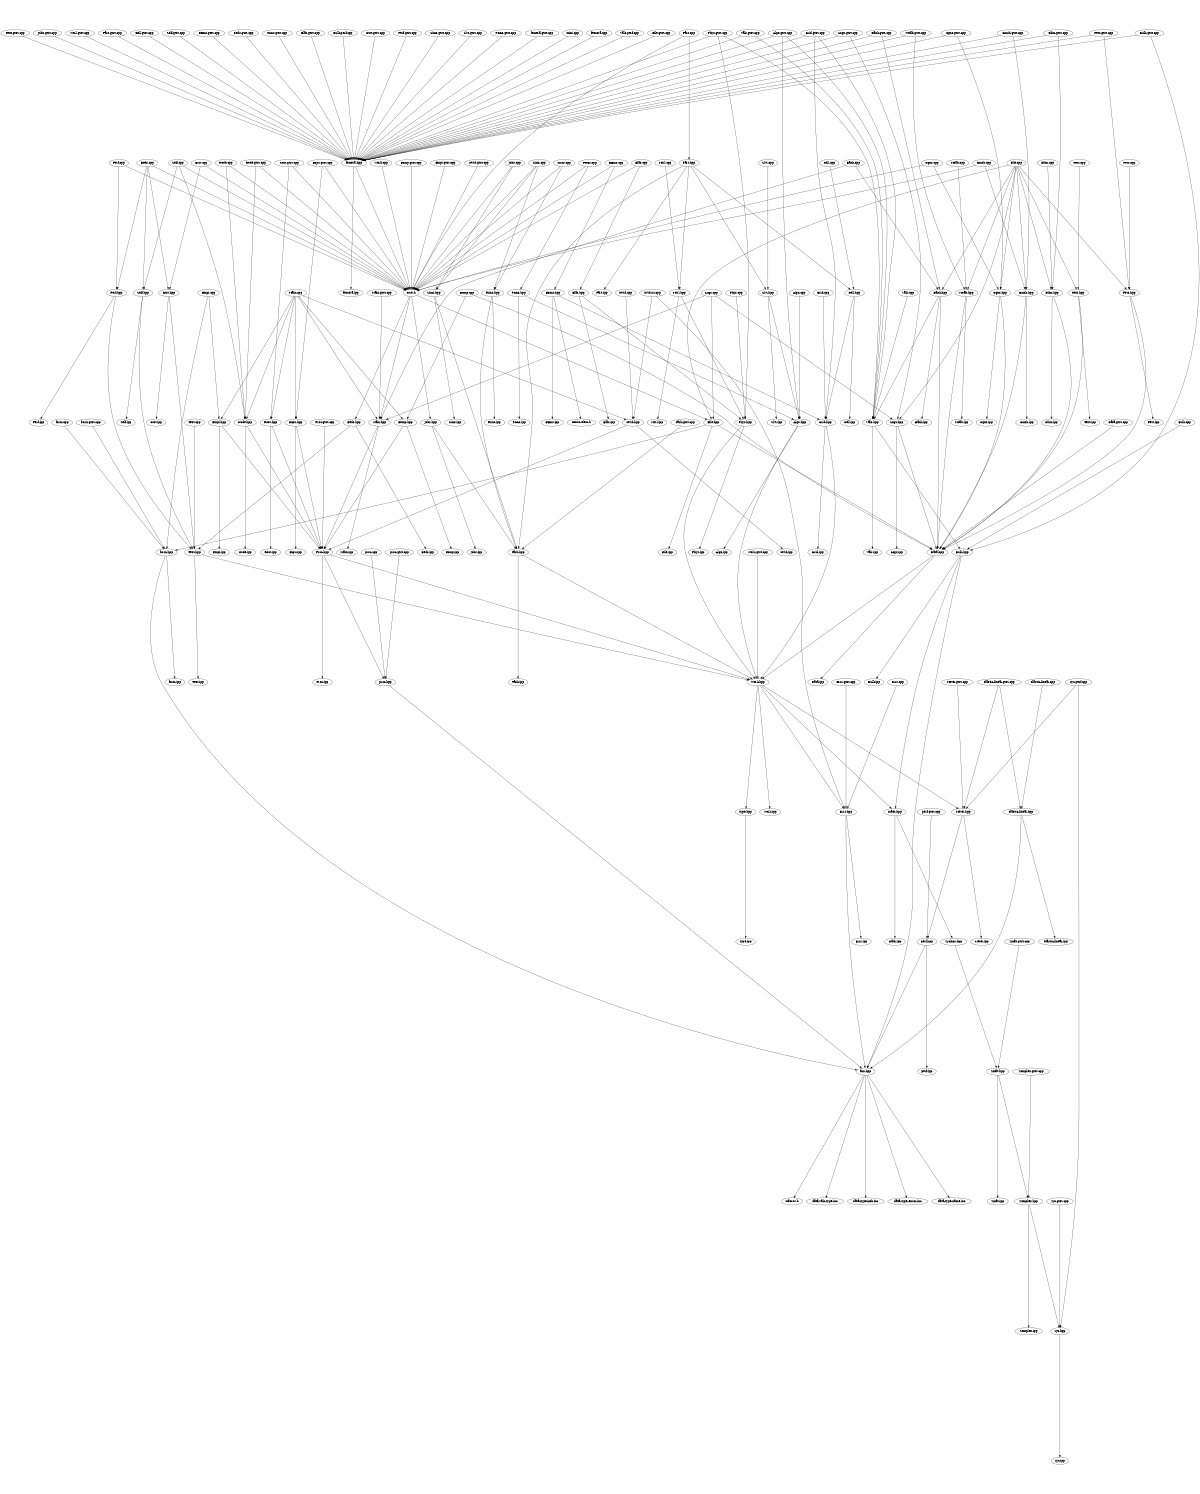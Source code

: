 digraph "source tree" {
    overlap=scale;
    size="8,10";
    ratio="fill";
    fontsize="16";
    fontname="Helvetica";
	clusterrank="local";
	"Logs.hpp" -> "Logs.ipp"
	"Bulk.perf.cpp" -> "femera.hpp"
	"elastic-linear.gtst.cpp" -> "Meter.hpp"
	"Bank.hpp" -> "Data.hpp"
	"proc.gtst.cpp" -> "proc.hpp"
	"Algo.cpp" -> "Algo.hpp"
	"Elas.hpp" -> "Phys.hpp"
	"Task.hpp" -> "Task.ipp"
	"femera.hpp" -> "femera.ipp"
	"Dlim.cpp" -> "Dlim.hpp"
	"Algo.gtst.cpp" -> "femera.hpp"
	"Proc.hpp" -> "Work.hpp"
	"Proc.hpp" -> "proc.hpp"
	"Phys.gtst.cpp" -> "Vals.hpp"
	"Work.hpp" -> "Errs.hpp"
	"Beds.cpp" -> "Perf.hpp"
	"fmr.hpp" -> "data-vals-type.inc"
	"Phys.gtst.cpp" -> "femera.hpp"
	"Cgns.hpp" -> "Cgns.ipp"
	"zyc.perf.cpp" -> "zyc.hpp"
	"Moab.hpp" -> "Moab.ipp"
	"Perf.hpp" -> "Perf.ipp"
	"Main.cpp" -> "Fmpi.hpp"
	"elastic-linear.cpp" -> "elastic-linear.hpp"
	"Fomp.cpp" -> "Data.hpp"
	"Beds.hpp" -> "Test.hpp"
	"proc.cpp" -> "proc.hpp"
	"Test.hpp" -> "Test.ipp"
	"Meter.hpp" -> "Meter.ipp"
	"Cgns.hpp" -> "Data.hpp"
	"Fmpi.hpp" -> "Proc.hpp"
	"Cgns.gtst.cpp" -> "Cgns.hpp"
	"Main.cpp" -> "Root.hpp"
	"Jobs.cpp" -> "Sims.hpp"
	"Fomp.hpp" -> "Proc.hpp"
	"Logs.gtst.cpp" -> "femera.hpp"
	"Gtst.gtst.cpp" -> "femera.hpp"
	"perf.hpp" -> "fmr.hpp"
	"Vals.cpp" -> "Vals.hpp"
	"File.hpp" -> "Data.hpp"
	"Root.gtst.cpp" -> "Root.hpp"
	"Work.gtst.cpp" -> "Work.hpp"
	"Gmsh.cpp" -> "Gmsh.hpp"
	"Runs.cpp" -> "core.h"
	"Gmsh.hpp" -> "Gmsh.ipp"
	"PCGs.hpp" -> "Algo.hpp"
	"Work.hpp" -> "math.hpp"
	"Part.hpp" -> "Mtrl.hpp"
	"Work.hpp" -> "type.hpp"
	"Slvr.cpp" -> "Slvr.hpp"
	"Bulk.hpp" -> "math.hpp"
	"Node.gtst.cpp" -> "core.h"
	"Zmat.gtst.cpp" -> "Zmat.hpp"
	"core.h" -> "File.hpp"
	"Pets.hpp" -> "Data.hpp"
	"Test.hpp" -> "Work.hpp"
	"Fmpi.hpp" -> "Fmpi.ipp"
	"Vals.hpp" -> "Bulk.hpp"
	"Bulk.hpp" -> "fmr.hpp"
	"Jobs.hpp" -> "Jobs.ipp"
	"Text.hpp" -> "Data.hpp"
	"Dlim.hpp" -> "Data.hpp"
	"Beds.cpp" -> "Gtst.hpp"
	"PCGs.cpp" -> "core.h"
	"zyclops.hpp" -> "Zmat.hpp"
	"Vals.hpp" -> "Vals.ipp"
	"Bank.hpp" -> "Vals.hpp"
	"Part.hpp" -> "Task.hpp"
	"Beds.cpp" -> "core.h"
	"Nvid.gtst.cpp" -> "core.h"
	"Grid.hpp" -> "Grid.ipp"
	"FEms.cpp" -> "FEms.hpp"
	"Nvid.cpp" -> "Nvid.hpp"
	"FEms.cpp" -> "core.h"
	"Main.hpp" -> "Proc.hpp"
	"Perf.gtst.cpp" -> "femera.hpp"
	"Gmsh.gtst.cpp" -> "Gmsh.hpp"
	"Phys.cpp" -> "Phys.hpp"
	"nvid.cu.cpp" -> "Errs.hpp"
	"Sims.gtst.cpp" -> "femera.hpp"
	"Slvr.gtst.cpp" -> "femera.hpp"
	"Data.hpp" -> "Work.hpp"
	"Runs.hpp" -> "Runs.ipp"
	"Proc.hpp" -> "Proc.ipp"
	"Logs.cpp" -> "Main.hpp"
	"Zmat.hpp" -> "Zmat.ipp"
	"PCGs.gtst.cpp" -> "femera.hpp"
	"Nvid.hpp" -> "Nvid.ipp"
	"Sims.cpp" -> "Runs.hpp"
	"Main.cpp" -> "Fcpu.hpp"
	"core.h" -> "Jobs.hpp"
	"Fomp.cpp" -> "Fomp.hpp"
	"Dlim.gtst.cpp" -> "femera.hpp"
	"Work.cpp" -> "core.h"
	"Pets.gtst.cpp" -> "Pets.hpp"
	"Vals.gtst.cpp" -> "Vals.hpp"
	"File.cpp" -> "Logs.hpp"
	"Work.hpp" -> "Meter.hpp"
	"PCGs.hpp" -> "PCGs.ipp"
	"Beds.cpp" -> "Self.hpp"
	"Perf.cpp" -> "Perf.hpp"
	"fmr.hpp" -> "data-type-info.inc"
	"Zomplex.gtst.cpp" -> "Zomplex.hpp"
	"form.hpp" -> "form.ipp"
	"Pets.gtst.cpp" -> "femera.hpp"
	"Node.hpp" -> "Node.ipp"
	"fmr.hpp" -> "data-type-enum.inc"
	"Elas.cpp" -> "core.h"
	"perf.gtst.cpp" -> "perf.hpp"
	"PCGs.cpp" -> "PCGs.hpp"
	"Perf.hpp" -> "Test.hpp"
	"File.cpp" -> "File.hpp"
	"fmr.hpp" -> "data-type-name.inc"
	"Fmpi.cpp" -> "Fmpi.hpp"
	"Cell.cpp" -> "Cell.hpp"
	"Errs.gtst.cpp" -> "Errs.hpp"
	"Main.cpp" -> "Fomp.hpp"
	"File.cpp" -> "Gmsh.hpp"
	"Dlim.hpp" -> "Dlim.ipp"
	"Errs.hpp" -> "fmr.hpp"
	"Text.hpp" -> "Text.ipp"
	"File.hpp" -> "File.ipp"
	"Jobs.cpp" -> "core.h"
	"Self.hpp" -> "Self.ipp"
	"Main.cpp" -> "Main.hpp"
	"femera.gtst.cpp" -> "femera.hpp"
	"FEms.hpp" -> "FEms.ipp"
	"Fmpi.cpp" -> "form.hpp"
	"Errs.hpp" -> "Errs.ipp"
	"zyc.perf.cpp" -> "Meter.hpp"
	"Jobs.hpp" -> "Task.hpp"
	"Bank.cpp" -> "Bank.hpp"
	"File.cpp" -> "Pets.hpp"
	"Bank.gtst.cpp" -> "Bank.hpp"
	"Logs.gtst.cpp" -> "Logs.hpp"
	"Part.hpp" -> "Cell.hpp"
	"Gmsh.hpp" -> "Data.hpp"
	"Gtst.hpp" -> "Test.hpp"
	"Proc.gtst.cpp" -> "Proc.hpp"
	"Algo.gtst.cpp" -> "Algo.hpp"
	"zyc.hpp" -> "zyc.ipp"
	"Node.cpp" -> "Node.hpp"
	"Gtst.hpp" -> "Gtst.ipp"
	"Part.hpp" -> "Slvr.hpp"
	"Bank.cpp" -> "Main.hpp"
	"elastic-linear.gtst.cpp" -> "elastic-linear.hpp"
	"Bulk.gtst.cpp" -> "femera.hpp"
	"Sims.cpp" -> "core.h"
	"core.h" -> "Main.hpp"
	"Algo.hpp" -> "Algo.ipp"
	"Bank.gtst.cpp" -> "femera.hpp"
	"proc.hpp" -> "fmr.hpp"
	"Bulk.hpp" -> "Bulk.ipp"
	"Part.hpp" -> "Part.ipp"
	"form.hpp" -> "fmr.hpp"
	"Mtrl.hpp" -> "Phys.hpp"
	"mini.cpp" -> "femera.hpp"
	"Grid.gtst.cpp" -> "femera.hpp"
	"femera.hpp" -> "core.h"
	"Slvr.hpp" -> "Slvr.ipp"
	"Part.cpp" -> "Part.hpp"
	"Self.hpp" -> "Test.hpp"
	"Fcpu.hpp" -> "Fcpu.ipp"
	"perf.hpp" -> "perf.ipp"
	"Meter.gtst.cpp" -> "Meter.hpp"
	"Fomp.hpp" -> "Fomp.ipp"
	"Main.cpp" -> "Nvid.hpp"
	"Fcpu.hpp" -> "Proc.hpp"
	"Text.cpp" -> "Text.hpp"
	"Part.cpp" -> "core.h"
	"Root.hpp" -> "Root.ipp"
	"File.cpp" -> "Bank.hpp"
	"Meter.hpp" -> "perf.hpp"
	"Self.cpp" -> "Node.hpp"
	"Root.gtst.cpp" -> "core.h"
	"femera.cpp" -> "femera.hpp"
	"Logs.hpp" -> "Data.hpp"
	"Sims.cpp" -> "Sims.hpp"
	"Cgns.gtst.cpp" -> "femera.hpp"
	"Grid.cpp" -> "Grid.hpp"
	"File.cpp" -> "Text.hpp"
	"Fcpu.gtst.cpp" -> "core.h"
	"nvid.cu.cpp" -> "Nvid.hpp"
	"math.hpp" -> "zyclops.hpp"
	"elastic-linear.hpp" -> "fmr.hpp"
	"Vals.perf.cpp" -> "femera.hpp"
	"Pets.cpp" -> "Pets.hpp"
	"Main.cpp" -> "Node.hpp"
	"Grid.hpp" -> "Work.hpp"
	"elastic-linear.hpp" -> "elastic-linear.ipp"
	"Pets.hpp" -> "Pets.ipp"
	"Bank.hpp" -> "Bank.ipp"
	"Perf.cpp" -> "core.h"
	"Cell.hpp" -> "Cell.ipp"
	"Dlim.gtst.cpp" -> "Dlim.hpp"
	"Phys.gtst.cpp" -> "Phys.hpp"
	"Sims.hpp" -> "Sims.ipp"
	"Cell.hpp" -> "Grid.hpp"
	"Slvr.hpp" -> "Algo.hpp"
	"Moab.gtst.cpp" -> "femera.hpp"
	"Fomp.gtst.cpp" -> "core.h"
	"Data.gtst.cpp" -> "Data.hpp"
	"FEms.hpp" -> "Grid.hpp"
	"Logs.cpp" -> "Logs.hpp"
	"Elas.hpp" -> "Elas.ipp"
	"File.gtst.cpp" -> "femera.hpp"
	"Node.gtst.cpp" -> "Node.hpp"
	"Zomplex.hpp" -> "zyc.hpp"
	"Fcpu.gtst.cpp" -> "Fcpu.hpp"
	"Main.gtst.cpp" -> "Main.hpp"
	"Runs.hpp" -> "Task.hpp"
	"Cgns.cpp" -> "core.h"
	"Gmsh.cpp" -> "core.h"
	"Moab.hpp" -> "Data.hpp"
	"Grid.gtst.cpp" -> "Vals.hpp"
	"File.cpp" -> "Moab.hpp"
	"Mtrl.hpp" -> "Mtrl.ipp"
	"Test.cpp" -> "Test.hpp"
	"Logs.cpp" -> "File.hpp"
	"Nvid.hpp" -> "Proc.hpp"
	"Text.gtst.cpp" -> "femera.hpp"
	"Jobs.gtst.cpp" -> "femera.hpp"
	"Task.gtst.cpp" -> "Task.hpp"
	"File.hpp" -> "form.hpp"
	"type.hpp" -> "type.ipp"
	"Bulk.gtst.cpp" -> "Bulk.hpp"
	"Beds.hpp" -> "Beds.ipp"
	"Fmpi.gtst.cpp" -> "core.h"
	"Mtrl.gtst.cpp" -> "femera.hpp"
	"Moab.gtst.cpp" -> "Moab.hpp"
	"Main.hpp" -> "Main.ipp"
	"File.cpp" -> "Cgns.hpp"
	"Root.hpp" -> "Proc.hpp"
	"Algo.hpp" -> "Work.hpp"
	"Vals.gtst.cpp" -> "femera.hpp"
	"Sims.hpp" -> "Task.hpp"
	"Part.gtst.cpp" -> "femera.hpp"
	"Phys.hpp" -> "Work.hpp"
	"Cell.gtst.cpp" -> "femera.hpp"
	"form.cpp" -> "form.hpp"
	"Self.gtst.cpp" -> "femera.hpp"
	"Elas.cpp" -> "Elas.hpp"
	"Grid.gtst.cpp" -> "Grid.hpp"
	"Algo.gtst.cpp" -> "Vals.hpp"
	"Work.hpp" -> "Work.ipp"
	"Mtrl.cpp" -> "Mtrl.hpp"
	"core.h" -> "Beds.hpp"
	"FEms.gtst.cpp" -> "femera.hpp"
	"Gtst.cpp" -> "Gtst.hpp"
	"Task.hpp" -> "Work.hpp"
	"Phys.hpp" -> "Phys.ipp"
	"Zomplex.hpp" -> "Zomplex.ipp"
	"Self.cpp" -> "Self.hpp"
	"Moab.cpp" -> "Moab.hpp"
	"Cgns.cpp" -> "Cgns.hpp"
	"Gtst.cpp" -> "core.h"
	"Beds.gtst.cpp" -> "femera.hpp"
	"Node.cpp" -> "core.h"
	"Zmat.hpp" -> "Zomplex.hpp"
	"Runs.gtst.cpp" -> "femera.hpp"
	"zyc.gtst.cpp" -> "zyc.hpp"
	"math.hpp" -> "math.ipp"
	"Node.hpp" -> "Proc.hpp"
	"Gmsh.gtst.cpp" -> "femera.hpp"
	"fmr.hpp" -> "macros.h"
	"File.cpp" -> "Dlim.hpp"
	"Runs.cpp" -> "Runs.hpp"
	"Data.hpp" -> "Data.ipp"
	"Bulk.cpp" -> "Bulk.hpp"
	"Elas.gtst.cpp" -> "femera.hpp"
	"FEms.hpp" -> "FEms-elem.h"
	"Self.cpp" -> "core.h"
	"Errs.cpp" -> "Errs.hpp"
	"form.gtst.cpp" -> "form.hpp"
}
